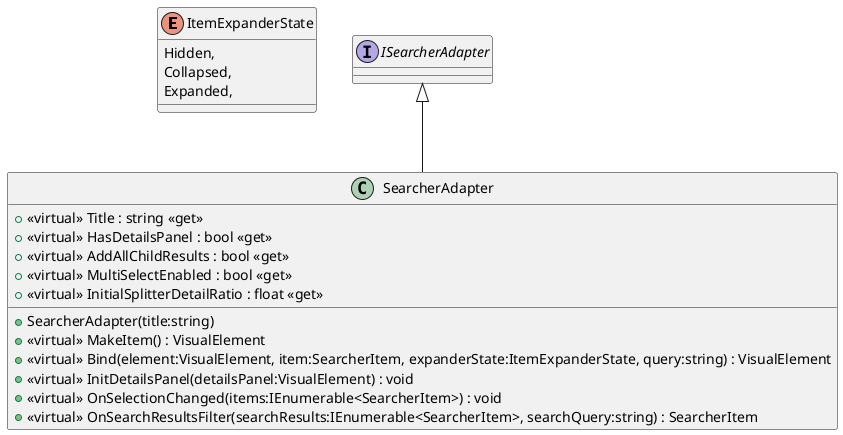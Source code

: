 @startuml
enum ItemExpanderState {
    Hidden,
    Collapsed,
    Expanded,
}
interface ISearcherAdapter {
}
class SearcherAdapter {
    + <<virtual>> Title : string <<get>>
    + <<virtual>> HasDetailsPanel : bool <<get>>
    + <<virtual>> AddAllChildResults : bool <<get>>
    + <<virtual>> MultiSelectEnabled : bool <<get>>
    + <<virtual>> InitialSplitterDetailRatio : float <<get>>
    + SearcherAdapter(title:string)
    + <<virtual>> MakeItem() : VisualElement
    + <<virtual>> Bind(element:VisualElement, item:SearcherItem, expanderState:ItemExpanderState, query:string) : VisualElement
    + <<virtual>> InitDetailsPanel(detailsPanel:VisualElement) : void
    + <<virtual>> OnSelectionChanged(items:IEnumerable<SearcherItem>) : void
    + <<virtual>> OnSearchResultsFilter(searchResults:IEnumerable<SearcherItem>, searchQuery:string) : SearcherItem
}
ISearcherAdapter <|-- SearcherAdapter
@enduml
